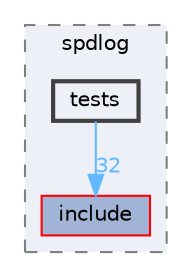 digraph "runtime/spdlog/tests"
{
 // LATEX_PDF_SIZE
  bgcolor="transparent";
  edge [fontname=Helvetica,fontsize=10,labelfontname=Helvetica,labelfontsize=10];
  node [fontname=Helvetica,fontsize=10,shape=box,height=0.2,width=0.4];
  compound=true
  subgraph clusterdir_48e5080389b0b6d7d4f45b0711015766 {
    graph [ bgcolor="#edf0f7", pencolor="grey50", label="spdlog", fontname=Helvetica,fontsize=10 style="filled,dashed", URL="dir_48e5080389b0b6d7d4f45b0711015766.html",tooltip=""]
  dir_6909cbf834c49e8cc2de06488226c094 [label="include", fillcolor="#a2b4d6", color="red", style="filled", URL="dir_6909cbf834c49e8cc2de06488226c094.html",tooltip=""];
  dir_045759be54b861687a7aabd2f84cecd8 [label="tests", fillcolor="#edf0f7", color="grey25", style="filled,bold", URL="dir_045759be54b861687a7aabd2f84cecd8.html",tooltip=""];
  }
  dir_045759be54b861687a7aabd2f84cecd8->dir_6909cbf834c49e8cc2de06488226c094 [headlabel="32", labeldistance=1.5 headhref="dir_000127_000088.html" href="dir_000127_000088.html" color="steelblue1" fontcolor="steelblue1"];
}

